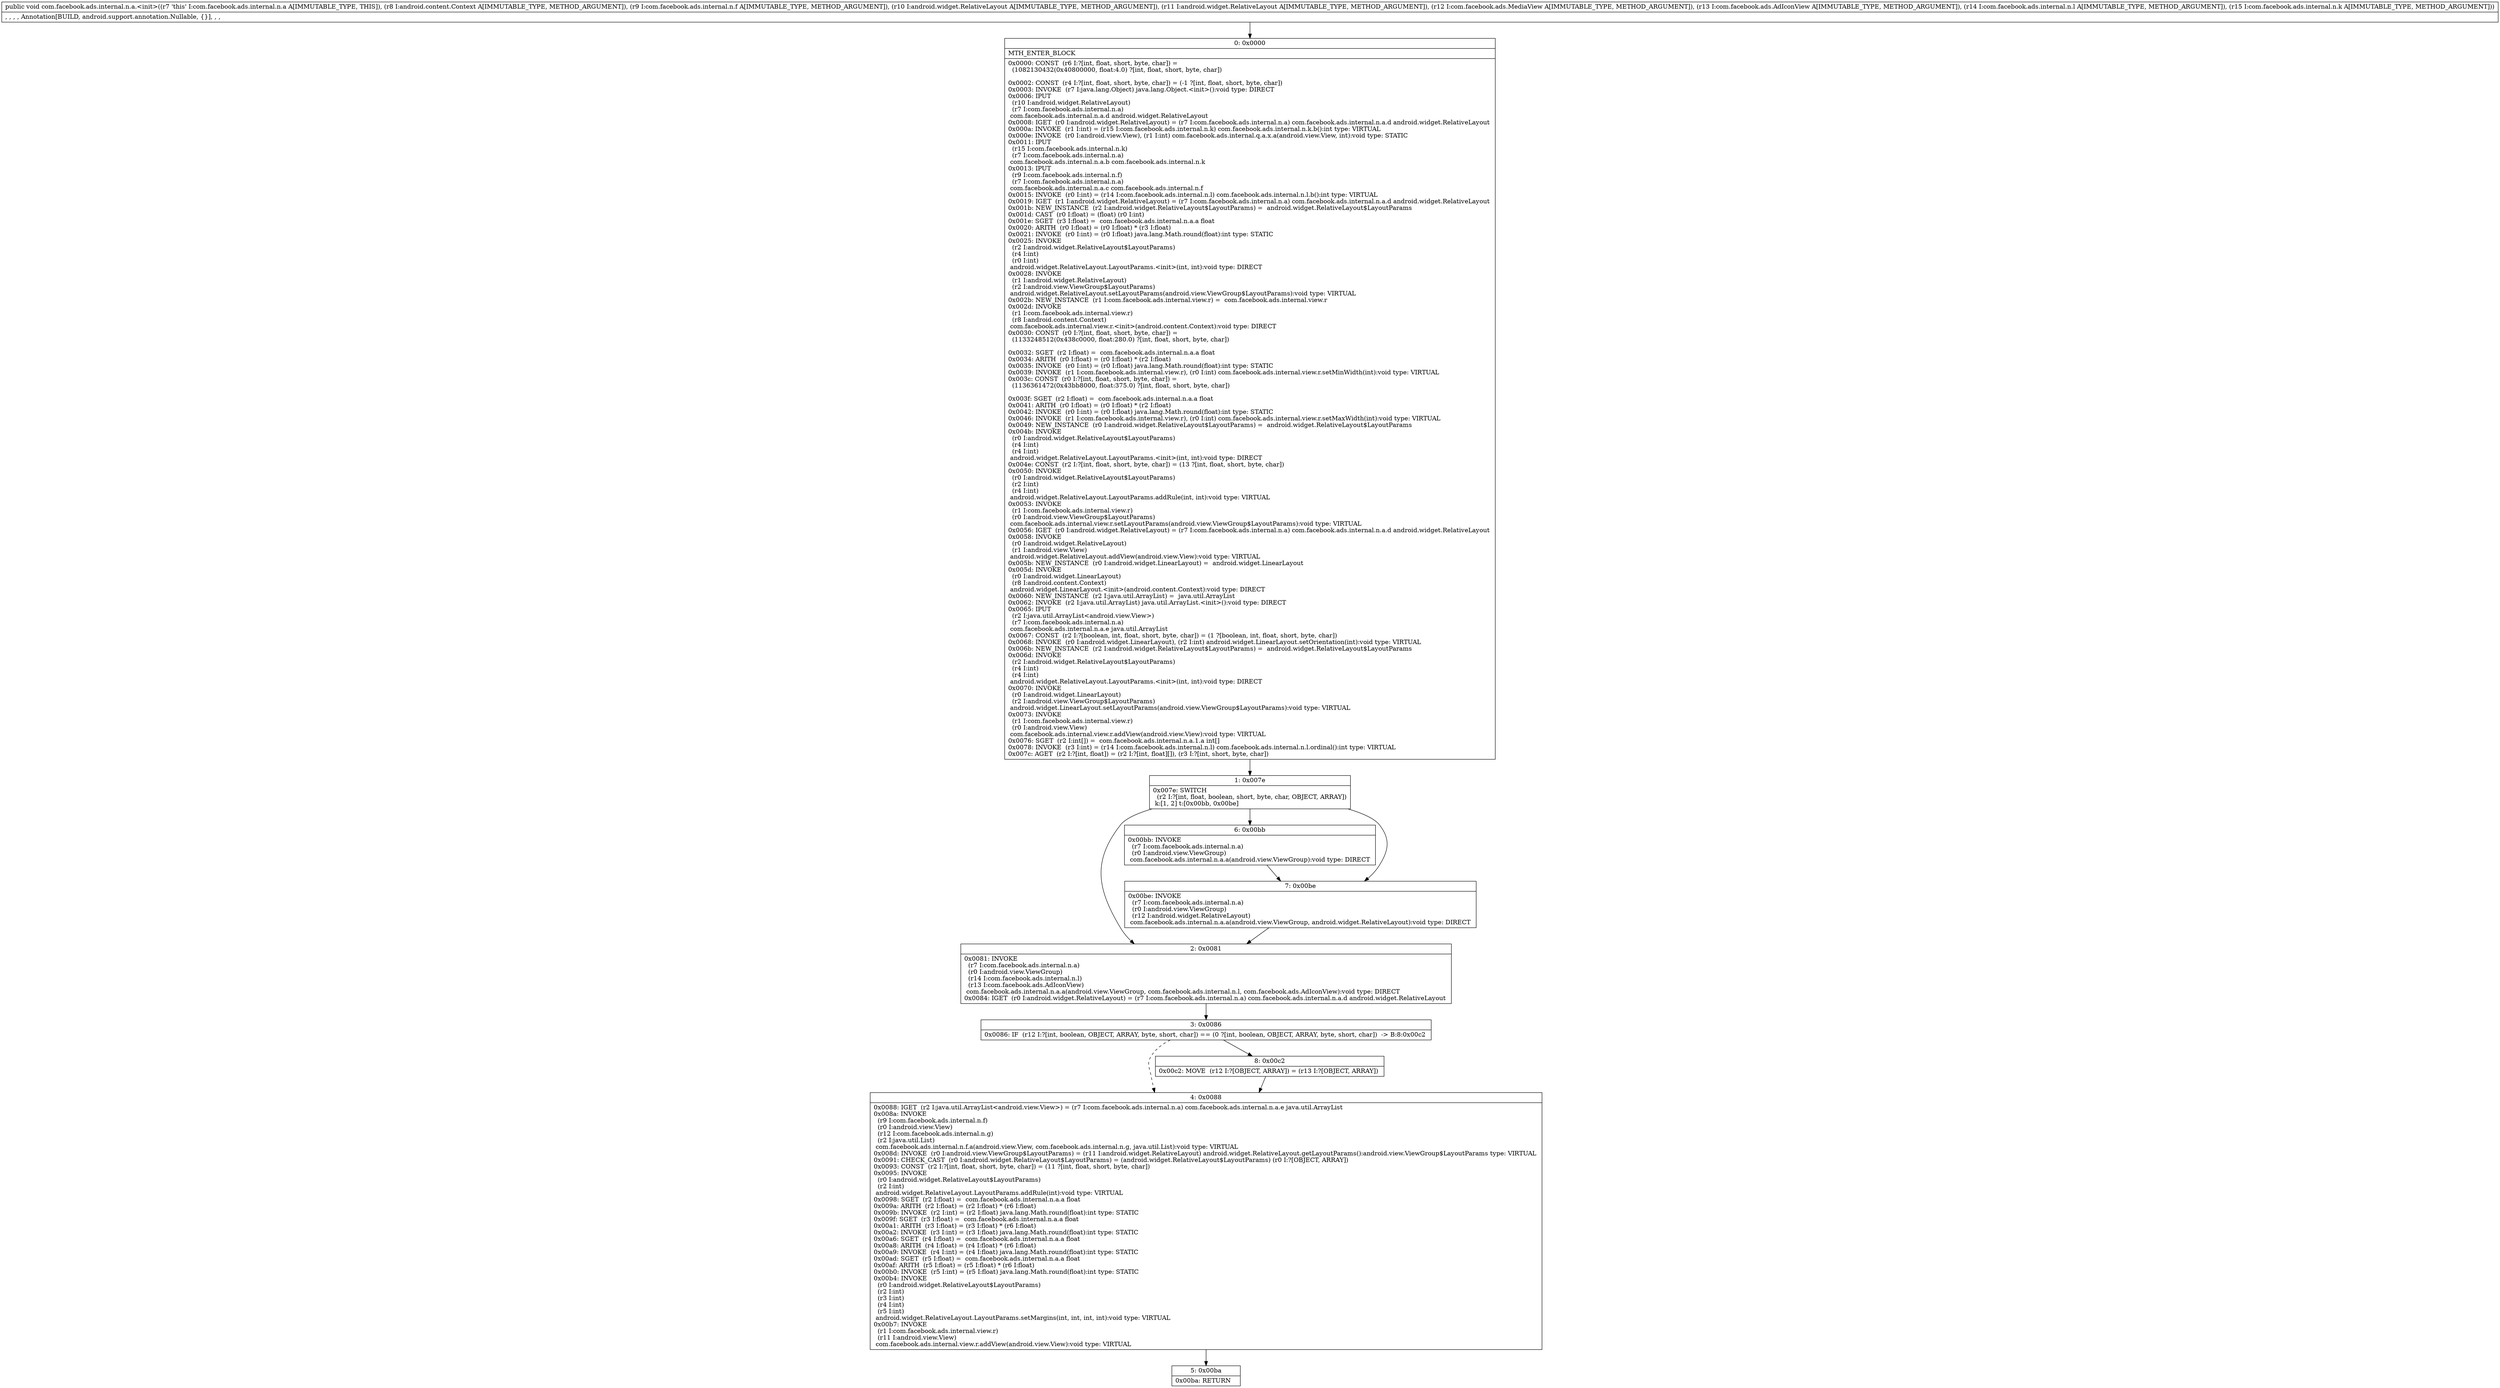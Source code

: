 digraph "CFG forcom.facebook.ads.internal.n.a.\<init\>(Landroid\/content\/Context;Lcom\/facebook\/ads\/internal\/n\/f;Landroid\/widget\/RelativeLayout;Landroid\/widget\/RelativeLayout;Lcom\/facebook\/ads\/MediaView;Lcom\/facebook\/ads\/AdIconView;Lcom\/facebook\/ads\/internal\/n\/l;Lcom\/facebook\/ads\/internal\/n\/k;)V" {
Node_0 [shape=record,label="{0\:\ 0x0000|MTH_ENTER_BLOCK\l|0x0000: CONST  (r6 I:?[int, float, short, byte, char]) = \l  (1082130432(0x40800000, float:4.0) ?[int, float, short, byte, char])\l \l0x0002: CONST  (r4 I:?[int, float, short, byte, char]) = (\-1 ?[int, float, short, byte, char]) \l0x0003: INVOKE  (r7 I:java.lang.Object) java.lang.Object.\<init\>():void type: DIRECT \l0x0006: IPUT  \l  (r10 I:android.widget.RelativeLayout)\l  (r7 I:com.facebook.ads.internal.n.a)\l com.facebook.ads.internal.n.a.d android.widget.RelativeLayout \l0x0008: IGET  (r0 I:android.widget.RelativeLayout) = (r7 I:com.facebook.ads.internal.n.a) com.facebook.ads.internal.n.a.d android.widget.RelativeLayout \l0x000a: INVOKE  (r1 I:int) = (r15 I:com.facebook.ads.internal.n.k) com.facebook.ads.internal.n.k.b():int type: VIRTUAL \l0x000e: INVOKE  (r0 I:android.view.View), (r1 I:int) com.facebook.ads.internal.q.a.x.a(android.view.View, int):void type: STATIC \l0x0011: IPUT  \l  (r15 I:com.facebook.ads.internal.n.k)\l  (r7 I:com.facebook.ads.internal.n.a)\l com.facebook.ads.internal.n.a.b com.facebook.ads.internal.n.k \l0x0013: IPUT  \l  (r9 I:com.facebook.ads.internal.n.f)\l  (r7 I:com.facebook.ads.internal.n.a)\l com.facebook.ads.internal.n.a.c com.facebook.ads.internal.n.f \l0x0015: INVOKE  (r0 I:int) = (r14 I:com.facebook.ads.internal.n.l) com.facebook.ads.internal.n.l.b():int type: VIRTUAL \l0x0019: IGET  (r1 I:android.widget.RelativeLayout) = (r7 I:com.facebook.ads.internal.n.a) com.facebook.ads.internal.n.a.d android.widget.RelativeLayout \l0x001b: NEW_INSTANCE  (r2 I:android.widget.RelativeLayout$LayoutParams) =  android.widget.RelativeLayout$LayoutParams \l0x001d: CAST  (r0 I:float) = (float) (r0 I:int) \l0x001e: SGET  (r3 I:float) =  com.facebook.ads.internal.n.a.a float \l0x0020: ARITH  (r0 I:float) = (r0 I:float) * (r3 I:float) \l0x0021: INVOKE  (r0 I:int) = (r0 I:float) java.lang.Math.round(float):int type: STATIC \l0x0025: INVOKE  \l  (r2 I:android.widget.RelativeLayout$LayoutParams)\l  (r4 I:int)\l  (r0 I:int)\l android.widget.RelativeLayout.LayoutParams.\<init\>(int, int):void type: DIRECT \l0x0028: INVOKE  \l  (r1 I:android.widget.RelativeLayout)\l  (r2 I:android.view.ViewGroup$LayoutParams)\l android.widget.RelativeLayout.setLayoutParams(android.view.ViewGroup$LayoutParams):void type: VIRTUAL \l0x002b: NEW_INSTANCE  (r1 I:com.facebook.ads.internal.view.r) =  com.facebook.ads.internal.view.r \l0x002d: INVOKE  \l  (r1 I:com.facebook.ads.internal.view.r)\l  (r8 I:android.content.Context)\l com.facebook.ads.internal.view.r.\<init\>(android.content.Context):void type: DIRECT \l0x0030: CONST  (r0 I:?[int, float, short, byte, char]) = \l  (1133248512(0x438c0000, float:280.0) ?[int, float, short, byte, char])\l \l0x0032: SGET  (r2 I:float) =  com.facebook.ads.internal.n.a.a float \l0x0034: ARITH  (r0 I:float) = (r0 I:float) * (r2 I:float) \l0x0035: INVOKE  (r0 I:int) = (r0 I:float) java.lang.Math.round(float):int type: STATIC \l0x0039: INVOKE  (r1 I:com.facebook.ads.internal.view.r), (r0 I:int) com.facebook.ads.internal.view.r.setMinWidth(int):void type: VIRTUAL \l0x003c: CONST  (r0 I:?[int, float, short, byte, char]) = \l  (1136361472(0x43bb8000, float:375.0) ?[int, float, short, byte, char])\l \l0x003f: SGET  (r2 I:float) =  com.facebook.ads.internal.n.a.a float \l0x0041: ARITH  (r0 I:float) = (r0 I:float) * (r2 I:float) \l0x0042: INVOKE  (r0 I:int) = (r0 I:float) java.lang.Math.round(float):int type: STATIC \l0x0046: INVOKE  (r1 I:com.facebook.ads.internal.view.r), (r0 I:int) com.facebook.ads.internal.view.r.setMaxWidth(int):void type: VIRTUAL \l0x0049: NEW_INSTANCE  (r0 I:android.widget.RelativeLayout$LayoutParams) =  android.widget.RelativeLayout$LayoutParams \l0x004b: INVOKE  \l  (r0 I:android.widget.RelativeLayout$LayoutParams)\l  (r4 I:int)\l  (r4 I:int)\l android.widget.RelativeLayout.LayoutParams.\<init\>(int, int):void type: DIRECT \l0x004e: CONST  (r2 I:?[int, float, short, byte, char]) = (13 ?[int, float, short, byte, char]) \l0x0050: INVOKE  \l  (r0 I:android.widget.RelativeLayout$LayoutParams)\l  (r2 I:int)\l  (r4 I:int)\l android.widget.RelativeLayout.LayoutParams.addRule(int, int):void type: VIRTUAL \l0x0053: INVOKE  \l  (r1 I:com.facebook.ads.internal.view.r)\l  (r0 I:android.view.ViewGroup$LayoutParams)\l com.facebook.ads.internal.view.r.setLayoutParams(android.view.ViewGroup$LayoutParams):void type: VIRTUAL \l0x0056: IGET  (r0 I:android.widget.RelativeLayout) = (r7 I:com.facebook.ads.internal.n.a) com.facebook.ads.internal.n.a.d android.widget.RelativeLayout \l0x0058: INVOKE  \l  (r0 I:android.widget.RelativeLayout)\l  (r1 I:android.view.View)\l android.widget.RelativeLayout.addView(android.view.View):void type: VIRTUAL \l0x005b: NEW_INSTANCE  (r0 I:android.widget.LinearLayout) =  android.widget.LinearLayout \l0x005d: INVOKE  \l  (r0 I:android.widget.LinearLayout)\l  (r8 I:android.content.Context)\l android.widget.LinearLayout.\<init\>(android.content.Context):void type: DIRECT \l0x0060: NEW_INSTANCE  (r2 I:java.util.ArrayList) =  java.util.ArrayList \l0x0062: INVOKE  (r2 I:java.util.ArrayList) java.util.ArrayList.\<init\>():void type: DIRECT \l0x0065: IPUT  \l  (r2 I:java.util.ArrayList\<android.view.View\>)\l  (r7 I:com.facebook.ads.internal.n.a)\l com.facebook.ads.internal.n.a.e java.util.ArrayList \l0x0067: CONST  (r2 I:?[boolean, int, float, short, byte, char]) = (1 ?[boolean, int, float, short, byte, char]) \l0x0068: INVOKE  (r0 I:android.widget.LinearLayout), (r2 I:int) android.widget.LinearLayout.setOrientation(int):void type: VIRTUAL \l0x006b: NEW_INSTANCE  (r2 I:android.widget.RelativeLayout$LayoutParams) =  android.widget.RelativeLayout$LayoutParams \l0x006d: INVOKE  \l  (r2 I:android.widget.RelativeLayout$LayoutParams)\l  (r4 I:int)\l  (r4 I:int)\l android.widget.RelativeLayout.LayoutParams.\<init\>(int, int):void type: DIRECT \l0x0070: INVOKE  \l  (r0 I:android.widget.LinearLayout)\l  (r2 I:android.view.ViewGroup$LayoutParams)\l android.widget.LinearLayout.setLayoutParams(android.view.ViewGroup$LayoutParams):void type: VIRTUAL \l0x0073: INVOKE  \l  (r1 I:com.facebook.ads.internal.view.r)\l  (r0 I:android.view.View)\l com.facebook.ads.internal.view.r.addView(android.view.View):void type: VIRTUAL \l0x0076: SGET  (r2 I:int[]) =  com.facebook.ads.internal.n.a.1.a int[] \l0x0078: INVOKE  (r3 I:int) = (r14 I:com.facebook.ads.internal.n.l) com.facebook.ads.internal.n.l.ordinal():int type: VIRTUAL \l0x007c: AGET  (r2 I:?[int, float]) = (r2 I:?[int, float][]), (r3 I:?[int, short, byte, char]) \l}"];
Node_1 [shape=record,label="{1\:\ 0x007e|0x007e: SWITCH  \l  (r2 I:?[int, float, boolean, short, byte, char, OBJECT, ARRAY])\l k:[1, 2] t:[0x00bb, 0x00be] \l}"];
Node_2 [shape=record,label="{2\:\ 0x0081|0x0081: INVOKE  \l  (r7 I:com.facebook.ads.internal.n.a)\l  (r0 I:android.view.ViewGroup)\l  (r14 I:com.facebook.ads.internal.n.l)\l  (r13 I:com.facebook.ads.AdIconView)\l com.facebook.ads.internal.n.a.a(android.view.ViewGroup, com.facebook.ads.internal.n.l, com.facebook.ads.AdIconView):void type: DIRECT \l0x0084: IGET  (r0 I:android.widget.RelativeLayout) = (r7 I:com.facebook.ads.internal.n.a) com.facebook.ads.internal.n.a.d android.widget.RelativeLayout \l}"];
Node_3 [shape=record,label="{3\:\ 0x0086|0x0086: IF  (r12 I:?[int, boolean, OBJECT, ARRAY, byte, short, char]) == (0 ?[int, boolean, OBJECT, ARRAY, byte, short, char])  \-\> B:8:0x00c2 \l}"];
Node_4 [shape=record,label="{4\:\ 0x0088|0x0088: IGET  (r2 I:java.util.ArrayList\<android.view.View\>) = (r7 I:com.facebook.ads.internal.n.a) com.facebook.ads.internal.n.a.e java.util.ArrayList \l0x008a: INVOKE  \l  (r9 I:com.facebook.ads.internal.n.f)\l  (r0 I:android.view.View)\l  (r12 I:com.facebook.ads.internal.n.g)\l  (r2 I:java.util.List)\l com.facebook.ads.internal.n.f.a(android.view.View, com.facebook.ads.internal.n.g, java.util.List):void type: VIRTUAL \l0x008d: INVOKE  (r0 I:android.view.ViewGroup$LayoutParams) = (r11 I:android.widget.RelativeLayout) android.widget.RelativeLayout.getLayoutParams():android.view.ViewGroup$LayoutParams type: VIRTUAL \l0x0091: CHECK_CAST  (r0 I:android.widget.RelativeLayout$LayoutParams) = (android.widget.RelativeLayout$LayoutParams) (r0 I:?[OBJECT, ARRAY]) \l0x0093: CONST  (r2 I:?[int, float, short, byte, char]) = (11 ?[int, float, short, byte, char]) \l0x0095: INVOKE  \l  (r0 I:android.widget.RelativeLayout$LayoutParams)\l  (r2 I:int)\l android.widget.RelativeLayout.LayoutParams.addRule(int):void type: VIRTUAL \l0x0098: SGET  (r2 I:float) =  com.facebook.ads.internal.n.a.a float \l0x009a: ARITH  (r2 I:float) = (r2 I:float) * (r6 I:float) \l0x009b: INVOKE  (r2 I:int) = (r2 I:float) java.lang.Math.round(float):int type: STATIC \l0x009f: SGET  (r3 I:float) =  com.facebook.ads.internal.n.a.a float \l0x00a1: ARITH  (r3 I:float) = (r3 I:float) * (r6 I:float) \l0x00a2: INVOKE  (r3 I:int) = (r3 I:float) java.lang.Math.round(float):int type: STATIC \l0x00a6: SGET  (r4 I:float) =  com.facebook.ads.internal.n.a.a float \l0x00a8: ARITH  (r4 I:float) = (r4 I:float) * (r6 I:float) \l0x00a9: INVOKE  (r4 I:int) = (r4 I:float) java.lang.Math.round(float):int type: STATIC \l0x00ad: SGET  (r5 I:float) =  com.facebook.ads.internal.n.a.a float \l0x00af: ARITH  (r5 I:float) = (r5 I:float) * (r6 I:float) \l0x00b0: INVOKE  (r5 I:int) = (r5 I:float) java.lang.Math.round(float):int type: STATIC \l0x00b4: INVOKE  \l  (r0 I:android.widget.RelativeLayout$LayoutParams)\l  (r2 I:int)\l  (r3 I:int)\l  (r4 I:int)\l  (r5 I:int)\l android.widget.RelativeLayout.LayoutParams.setMargins(int, int, int, int):void type: VIRTUAL \l0x00b7: INVOKE  \l  (r1 I:com.facebook.ads.internal.view.r)\l  (r11 I:android.view.View)\l com.facebook.ads.internal.view.r.addView(android.view.View):void type: VIRTUAL \l}"];
Node_5 [shape=record,label="{5\:\ 0x00ba|0x00ba: RETURN   \l}"];
Node_6 [shape=record,label="{6\:\ 0x00bb|0x00bb: INVOKE  \l  (r7 I:com.facebook.ads.internal.n.a)\l  (r0 I:android.view.ViewGroup)\l com.facebook.ads.internal.n.a.a(android.view.ViewGroup):void type: DIRECT \l}"];
Node_7 [shape=record,label="{7\:\ 0x00be|0x00be: INVOKE  \l  (r7 I:com.facebook.ads.internal.n.a)\l  (r0 I:android.view.ViewGroup)\l  (r12 I:android.widget.RelativeLayout)\l com.facebook.ads.internal.n.a.a(android.view.ViewGroup, android.widget.RelativeLayout):void type: DIRECT \l}"];
Node_8 [shape=record,label="{8\:\ 0x00c2|0x00c2: MOVE  (r12 I:?[OBJECT, ARRAY]) = (r13 I:?[OBJECT, ARRAY]) \l}"];
MethodNode[shape=record,label="{public void com.facebook.ads.internal.n.a.\<init\>((r7 'this' I:com.facebook.ads.internal.n.a A[IMMUTABLE_TYPE, THIS]), (r8 I:android.content.Context A[IMMUTABLE_TYPE, METHOD_ARGUMENT]), (r9 I:com.facebook.ads.internal.n.f A[IMMUTABLE_TYPE, METHOD_ARGUMENT]), (r10 I:android.widget.RelativeLayout A[IMMUTABLE_TYPE, METHOD_ARGUMENT]), (r11 I:android.widget.RelativeLayout A[IMMUTABLE_TYPE, METHOD_ARGUMENT]), (r12 I:com.facebook.ads.MediaView A[IMMUTABLE_TYPE, METHOD_ARGUMENT]), (r13 I:com.facebook.ads.AdIconView A[IMMUTABLE_TYPE, METHOD_ARGUMENT]), (r14 I:com.facebook.ads.internal.n.l A[IMMUTABLE_TYPE, METHOD_ARGUMENT]), (r15 I:com.facebook.ads.internal.n.k A[IMMUTABLE_TYPE, METHOD_ARGUMENT]))  | , , , , Annotation[BUILD, android.support.annotation.Nullable, \{\}], , , \l}"];
MethodNode -> Node_0;
Node_0 -> Node_1;
Node_1 -> Node_2;
Node_1 -> Node_6;
Node_1 -> Node_7;
Node_2 -> Node_3;
Node_3 -> Node_4[style=dashed];
Node_3 -> Node_8;
Node_4 -> Node_5;
Node_6 -> Node_7;
Node_7 -> Node_2;
Node_8 -> Node_4;
}

